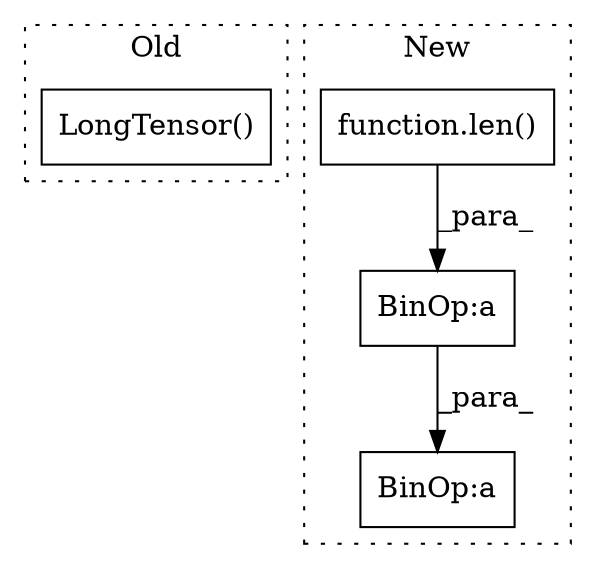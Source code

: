 digraph G {
subgraph cluster0 {
1 [label="LongTensor()" a="75" s="5154,5183" l="17,1" shape="box"];
label = "Old";
style="dotted";
}
subgraph cluster1 {
2 [label="function.len()" a="75" s="3662,3676" l="4,1" shape="box"];
3 [label="BinOp:a" a="82" s="3653" l="28" shape="box"];
4 [label="BinOp:a" a="82" s="3659" l="3" shape="box"];
label = "New";
style="dotted";
}
2 -> 4 [label="_para_"];
4 -> 3 [label="_para_"];
}